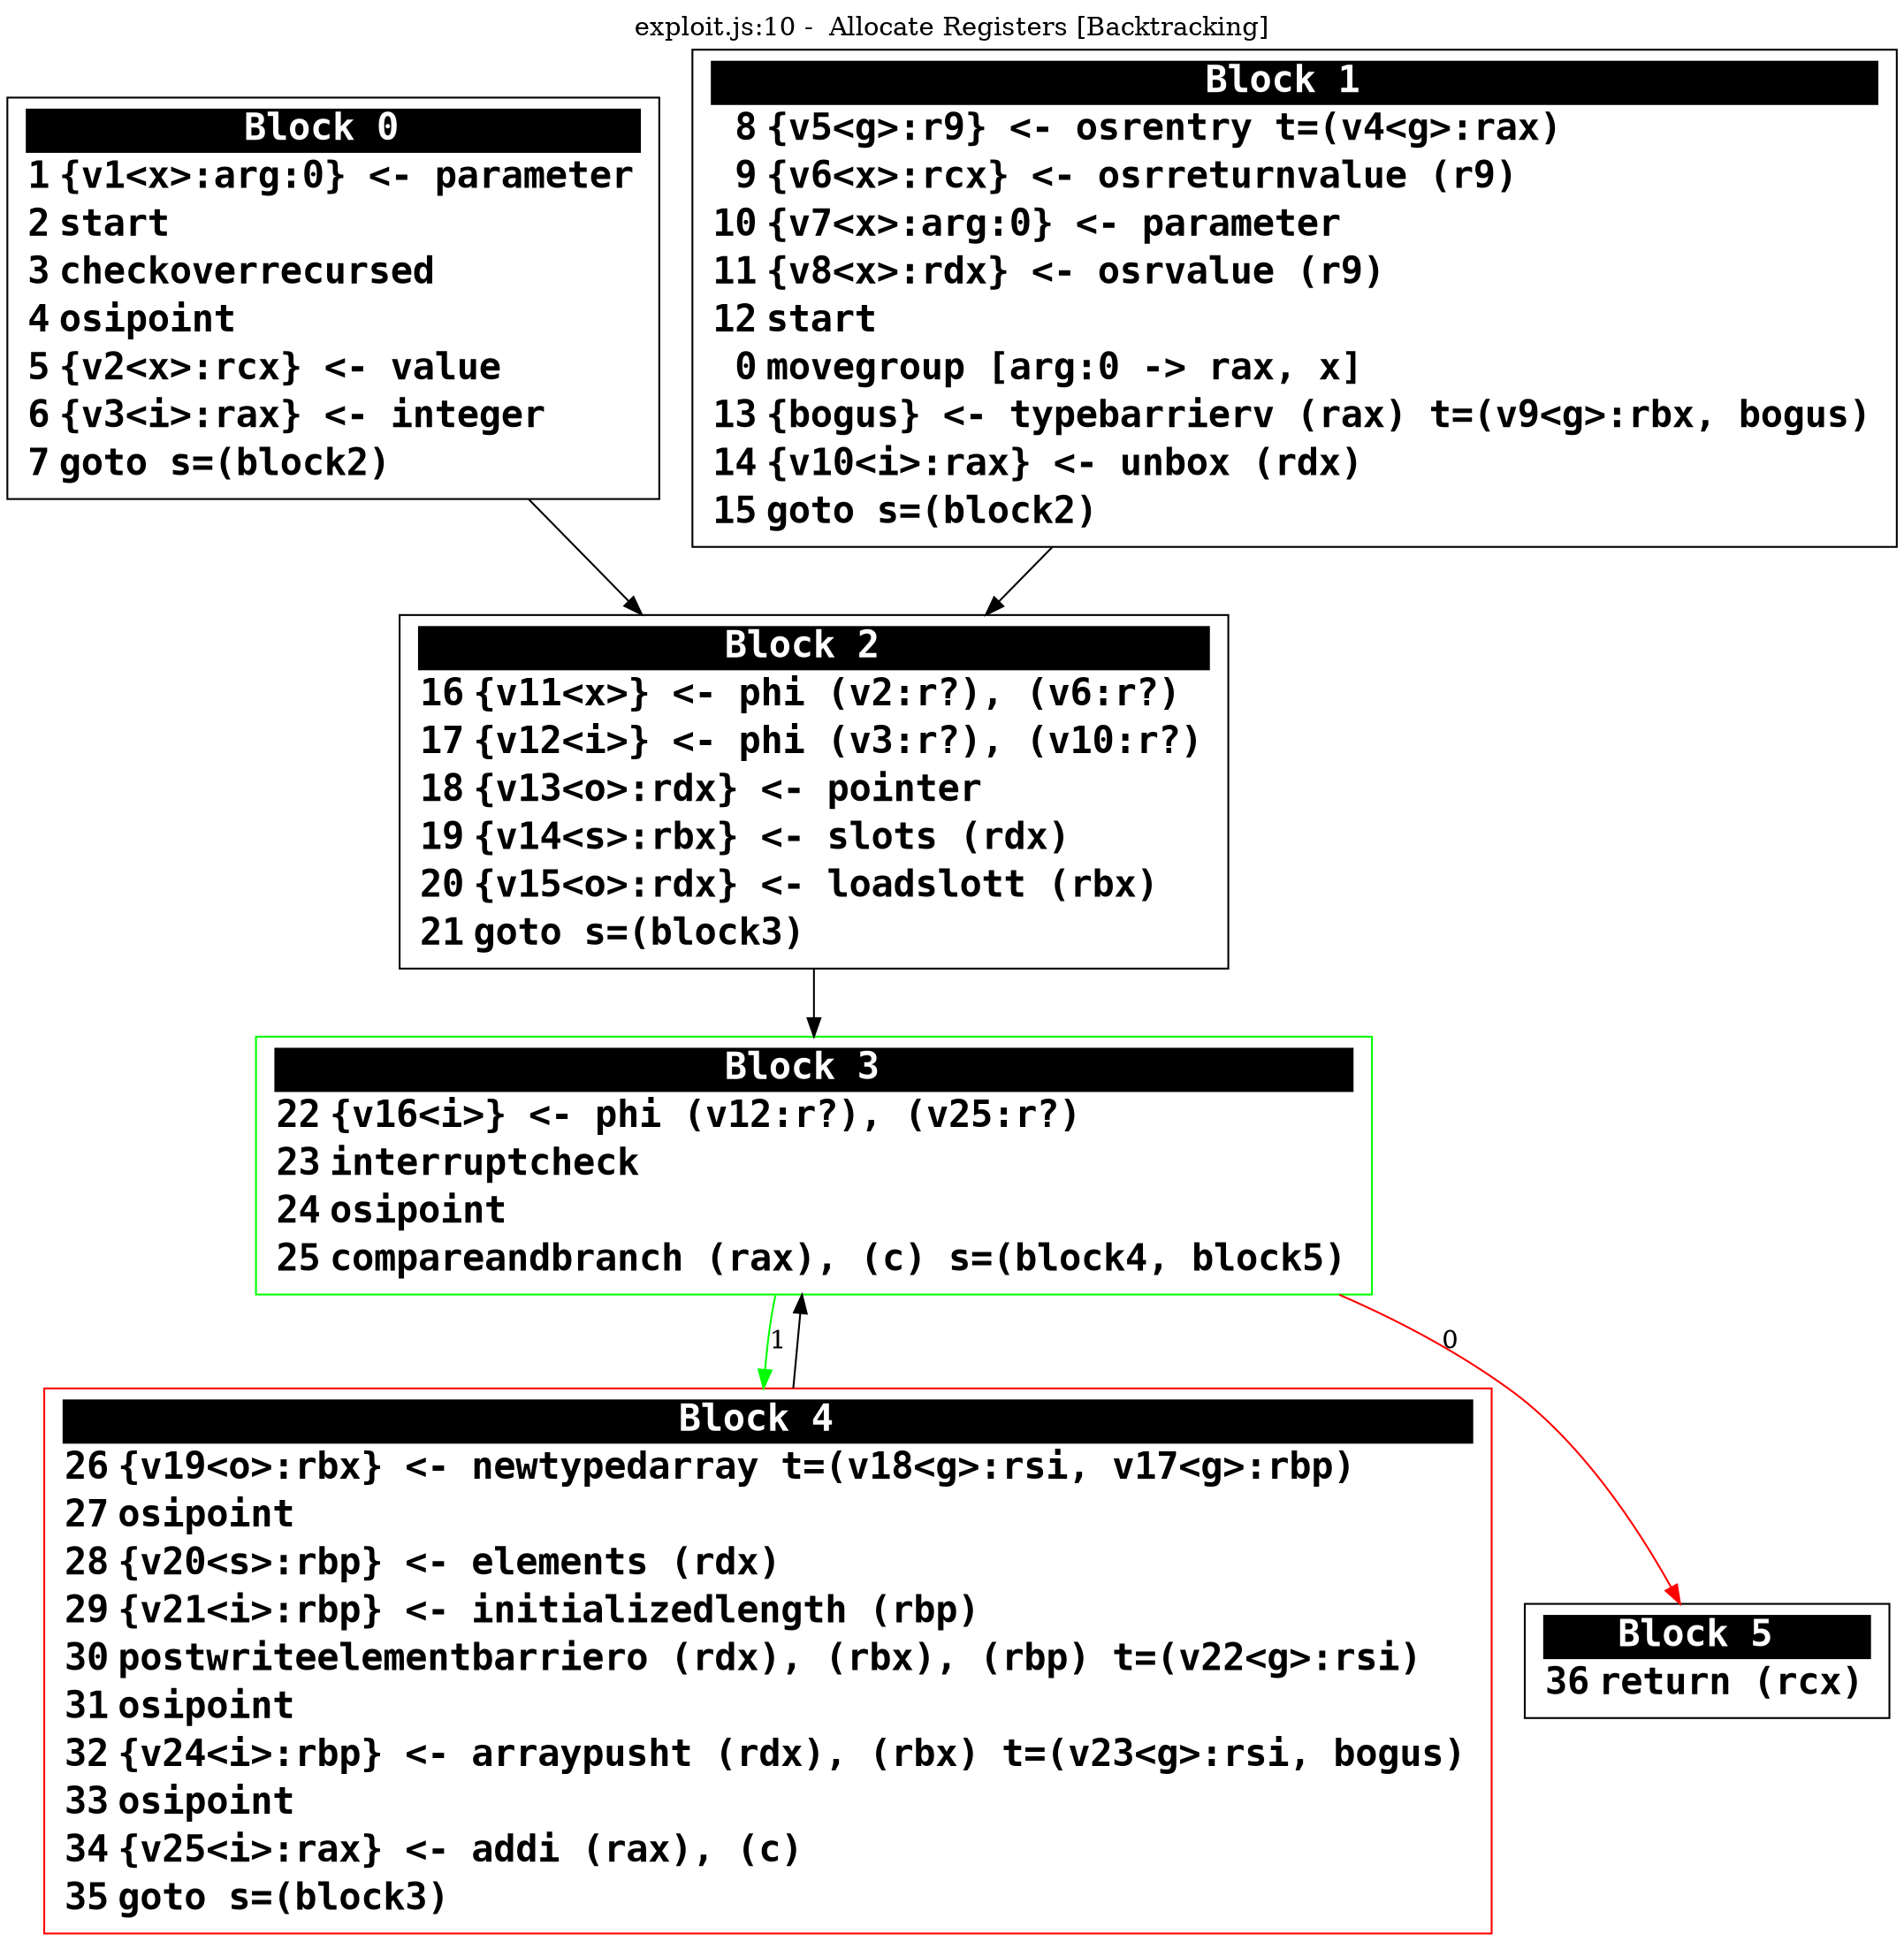 digraph {
labelloc = t;
labelfontsize = 30;
label = "exploit.js:10 -  Allocate Registers [Backtracking]";
  rankdir=TB
  splines=true

  "Block0" [ shape=box fontsize=20 fontname="Consolas Bold" label=<<table border="0" cellborder="0" cellpadding="1"><tr><td align="center" bgcolor="black" colspan="3"><font color="white">Block 0 </font></td></tr><tr><td align="right" port="i1">1</td><td align="left">{v1&lt;x&gt;:arg:0} &lt;- parameter</td></tr><tr><td align="right" port="i2">2</td><td align="left">start</td></tr><tr><td align="right" port="i3">3</td><td align="left">checkoverrecursed</td></tr><tr><td align="right" port="i4">4</td><td align="left">osipoint</td></tr><tr><td align="right" port="i5">5</td><td align="left">{v2&lt;x&gt;:rcx} &lt;- value</td></tr><tr><td align="right" port="i6">6</td><td align="left">{v3&lt;i&gt;:rax} &lt;- integer</td></tr><tr><td align="right" port="i7">7</td><td align="left">goto s=(block2)</td></tr></table>> ] ;
  "Block1" [ shape=box fontsize=20 fontname="Consolas Bold" label=<<table border="0" cellborder="0" cellpadding="1"><tr><td align="center" bgcolor="black" colspan="3"><font color="white">Block 1 </font></td></tr><tr><td align="right" port="i8">8</td><td align="left">{v5&lt;g&gt;:r9} &lt;- osrentry t=(v4&lt;g&gt;:rax)</td></tr><tr><td align="right" port="i9">9</td><td align="left">{v6&lt;x&gt;:rcx} &lt;- osrreturnvalue (r9)</td></tr><tr><td align="right" port="i10">10</td><td align="left">{v7&lt;x&gt;:arg:0} &lt;- parameter</td></tr><tr><td align="right" port="i11">11</td><td align="left">{v8&lt;x&gt;:rdx} &lt;- osrvalue (r9)</td></tr><tr><td align="right" port="i12">12</td><td align="left">start</td></tr><tr><td align="right" port="i0">0</td><td align="left">movegroup [arg:0 -&gt; rax, x]</td></tr><tr><td align="right" port="i13">13</td><td align="left">{bogus} &lt;- typebarrierv (rax) t=(v9&lt;g&gt;:rbx, bogus)</td></tr><tr><td align="right" port="i14">14</td><td align="left">{v10&lt;i&gt;:rax} &lt;- unbox (rdx)</td></tr><tr><td align="right" port="i15">15</td><td align="left">goto s=(block2)</td></tr></table>> ] ;
  "Block2" [ shape=box fontsize=20 fontname="Consolas Bold" label=<<table border="0" cellborder="0" cellpadding="1"><tr><td align="center" bgcolor="black" colspan="3"><font color="white">Block 2 </font></td></tr><tr><td align="right" port="i16">16</td><td align="left">{v11&lt;x&gt;} &lt;- phi (v2:r?), (v6:r?)</td></tr><tr><td align="right" port="i17">17</td><td align="left">{v12&lt;i&gt;} &lt;- phi (v3:r?), (v10:r?)</td></tr><tr><td align="right" port="i18">18</td><td align="left">{v13&lt;o&gt;:rdx} &lt;- pointer</td></tr><tr><td align="right" port="i19">19</td><td align="left">{v14&lt;s&gt;:rbx} &lt;- slots (rdx)</td></tr><tr><td align="right" port="i20">20</td><td align="left">{v15&lt;o&gt;:rdx} &lt;- loadslott (rbx)</td></tr><tr><td align="right" port="i21">21</td><td align="left">goto s=(block3)</td></tr></table>> ] ;
  "Block3" [ color=green shape=box fontsize=20 fontname="Consolas Bold" label=<<table border="0" cellborder="0" cellpadding="1"><tr><td align="center" bgcolor="black" colspan="3"><font color="white">Block 3 </font></td></tr><tr><td align="right" port="i22">22</td><td align="left">{v16&lt;i&gt;} &lt;- phi (v12:r?), (v25:r?)</td></tr><tr><td align="right" port="i23">23</td><td align="left">interruptcheck</td></tr><tr><td align="right" port="i24">24</td><td align="left">osipoint</td></tr><tr><td align="right" port="i25">25</td><td align="left">compareandbranch (rax), (c) s=(block4, block5)</td></tr></table>> ] ;
  "Block4" [ color=red shape=box fontsize=20 fontname="Consolas Bold" label=<<table border="0" cellborder="0" cellpadding="1"><tr><td align="center" bgcolor="black" colspan="3"><font color="white">Block 4 </font></td></tr><tr><td align="right" port="i26">26</td><td align="left">{v19&lt;o&gt;:rbx} &lt;- newtypedarray t=(v18&lt;g&gt;:rsi, v17&lt;g&gt;:rbp)</td></tr><tr><td align="right" port="i27">27</td><td align="left">osipoint</td></tr><tr><td align="right" port="i28">28</td><td align="left">{v20&lt;s&gt;:rbp} &lt;- elements (rdx)</td></tr><tr><td align="right" port="i29">29</td><td align="left">{v21&lt;i&gt;:rbp} &lt;- initializedlength (rbp)</td></tr><tr><td align="right" port="i30">30</td><td align="left">postwriteelementbarriero (rdx), (rbx), (rbp) t=(v22&lt;g&gt;:rsi)</td></tr><tr><td align="right" port="i31">31</td><td align="left">osipoint</td></tr><tr><td align="right" port="i32">32</td><td align="left">{v24&lt;i&gt;:rbp} &lt;- arraypusht (rdx), (rbx) t=(v23&lt;g&gt;:rsi, bogus)</td></tr><tr><td align="right" port="i33">33</td><td align="left">osipoint</td></tr><tr><td align="right" port="i34">34</td><td align="left">{v25&lt;i&gt;:rax} &lt;- addi (rax), (c)</td></tr><tr><td align="right" port="i35">35</td><td align="left">goto s=(block3)</td></tr></table>> ] ;
  "Block5" [ shape=box fontsize=20 fontname="Consolas Bold" label=<<table border="0" cellborder="0" cellpadding="1"><tr><td align="center" bgcolor="black" colspan="3"><font color="white">Block 5 </font></td></tr><tr><td align="right" port="i36">36</td><td align="left">return (rcx)</td></tr></table>> ] ;

  "Block0" -> "Block2" ;
  "Block1" -> "Block2" ;
  "Block2" -> "Block3" ;
  "Block3" -> "Block4" [ color=green label=1 ] ;
  "Block3" -> "Block5" [ color=red label=0 ] ;
  "Block4" -> "Block3" ;
}
